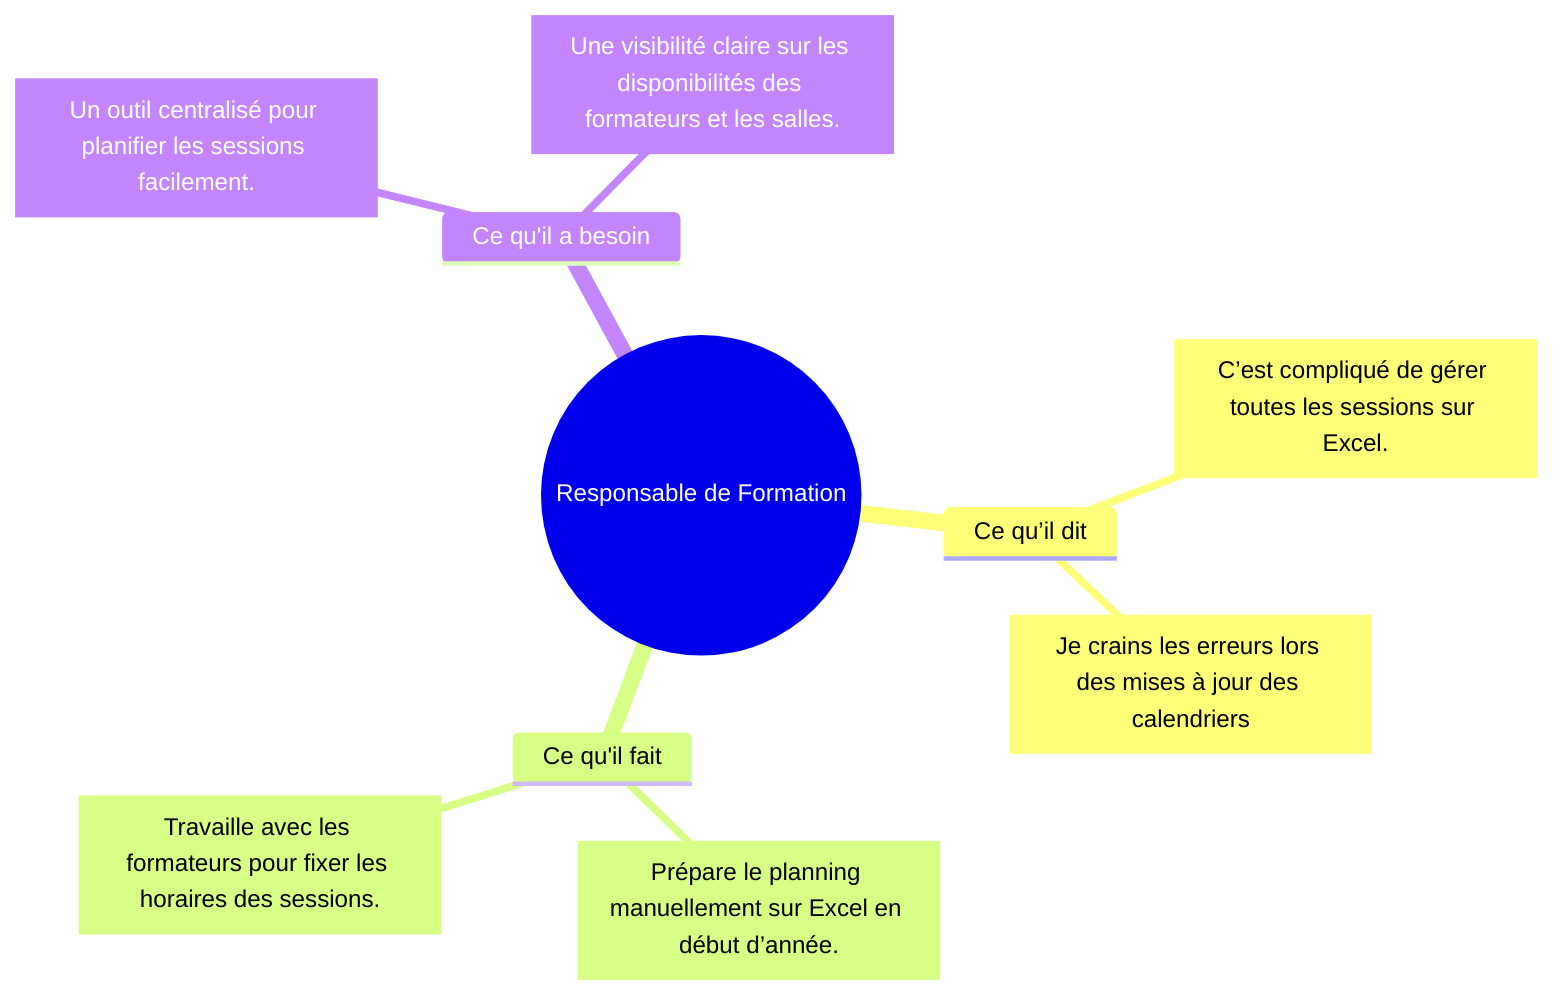 mindmap
  root((Responsable de Formation))
    Ce qu’il dit
      Dire["C’est compliqué de gérer toutes les sessions sur Excel."]
      Dire["Je crains les erreurs lors des mises à jour des calendriers"]
    Ce qu'il fait
      Fait["Prépare le planning manuellement sur Excel en début d’année."]
      Fait["Travaille avec les formateurs pour fixer les horaires des sessions."]
    Ce qu'il a besoin
      Besoin["Un outil centralisé pour planifier les sessions facilement."]
      Besoin["Une visibilité claire sur les disponibilités des formateurs et les salles."]